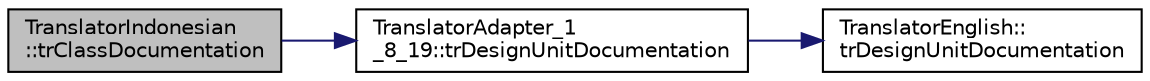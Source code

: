 digraph "TranslatorIndonesian::trClassDocumentation"
{
 // LATEX_PDF_SIZE
  edge [fontname="Helvetica",fontsize="10",labelfontname="Helvetica",labelfontsize="10"];
  node [fontname="Helvetica",fontsize="10",shape=record];
  rankdir="LR";
  Node1 [label="TranslatorIndonesian\l::trClassDocumentation",height=0.2,width=0.4,color="black", fillcolor="grey75", style="filled", fontcolor="black",tooltip=" "];
  Node1 -> Node2 [color="midnightblue",fontsize="10",style="solid"];
  Node2 [label="TranslatorAdapter_1\l_8_19::trDesignUnitDocumentation",height=0.2,width=0.4,color="black", fillcolor="white", style="filled",URL="$classTranslatorAdapter__1__8__19.html#a4ee9915ad5d8a985e154d312208e78fe",tooltip=" "];
  Node2 -> Node3 [color="midnightblue",fontsize="10",style="solid"];
  Node3 [label="TranslatorEnglish::\ltrDesignUnitDocumentation",height=0.2,width=0.4,color="black", fillcolor="white", style="filled",URL="$classTranslatorEnglish.html#ac2bdc856383d60a10444ecd475fa00f7",tooltip=" "];
}
